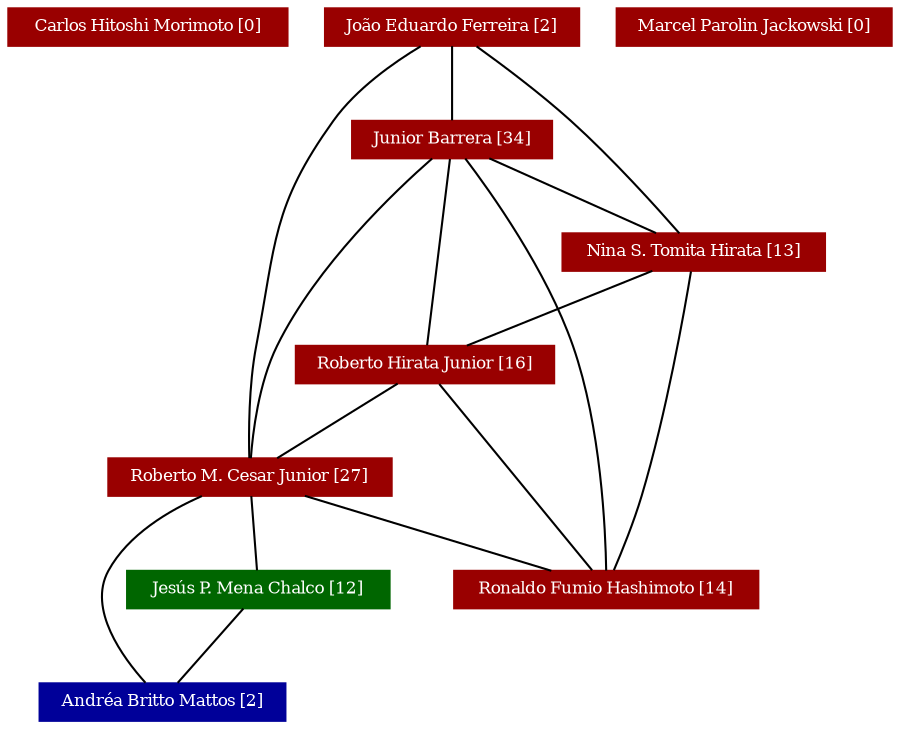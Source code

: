strict graph grafo1 {
	graph [bb="0,0,454,342", id=grafo1, overlap=False];
	node [label="\N", fontsize=8, shape=rectangle, style=filled];
	0 [label="Carlos Hitoshi Morimoto [0]", URL="http://lattes.cnpq.br/4575931307749163", color="#990000", fontcolor="#FFFFFF", height="0.25", pos="97,333", width="1.8611"];
	1 [label="João Eduardo Ferreira [2]", URL="http://lattes.cnpq.br/0131770792108992", color="#990000", fontcolor="#FFFFFF", height="0.25", pos="243,333", width="1.6944"];
	2 [label="Junior Barrera [34]", URL="http://lattes.cnpq.br/0362417828475021", color="#990000", fontcolor="#FFFFFF", height="0.25", pos="243,279", width="1.3333"];
	4 [label="Nina S. Tomita Hirata [13]", URL="http://lattes.cnpq.br/0644408634493034", color="#990000", fontcolor="#FFFFFF", height="0.25", pos="353,225", width="1.75"];
	6 [label="Roberto M. Cesar Junior [27]", URL="http://lattes.cnpq.br/2240951178648368", color="#990000", fontcolor="#FFFFFF", height="0.25", pos="144,117", width="1.8889"];
	9 [label="Andréa Britto Mattos [2]", URL="http://lattes.cnpq.br/2837012019824386", color="#000099", fontcolor="#FFFFFF", height="0.25", pos="108,9", width="1.6389"];
	8 [label="Jesús P. Mena Chalco [12]", URL="http://lattes.cnpq.br/4727357182510680", color="#006600", fontcolor="#FFFFFF", height="0.25", pos="63,63", width="1.75"];
	7 [label="Ronaldo Fumio Hashimoto [14]", URL="http://lattes.cnpq.br/9283304583756076", color="#990000", fontcolor="#FFFFFF", height="0.25", pos="294,63", width="2.0278"];
	5 [label="Roberto Hirata Junior [16]", URL="http://lattes.cnpq.br/1647118503085126", color="#990000", fontcolor="#FFFFFF", height="0.25", pos="224,171", width="1.7222"];
	3 [label="Marcel Parolin Jackowski [0]", URL="http://lattes.cnpq.br/0926213060635986", color="#990000", fontcolor="#FFFFFF", height="0.25", pos="388,333", width="1.8333"];
	1 -- 2 [pos="243,323.59 243,313.68 243,298.17 243,288.3"];
	1 -- 4 [pos="256.3,323.7 268.26,315.05 286.06,301.51 300,288 318.27,270.29 336.76,246.75 346.33,234.05"];
	1 -- 6 [pos="227.34,323.88 214.7,315.83 197.23,303.06 186,288 155.12,246.58 152.73,230.74 143,180 141.49,172.14 142.91,170 143,162 143.14,149.65\
 143.49,135.41 143.73,126.31"];
	6 -- 9 [pos="143.82,107.76 143.32,95.23 141.51,72.325 135,54 130.24,40.606 121.26,26.826 114.96,18.104"];
	6 -- 8 [pos="130.26,107.84 115.27,97.85 91.442,81.962 76.538,72.025"];
	6 -- 7 [pos="169.11,107.96 196.8,97.994 241.09,82.048 268.81,72.068"];
	4 -- 5 [pos="331.41,215.96 307.6,205.99 269.5,190.05 245.66,180.07"];
	4 -- 7 [pos="352.39,215.77 350.76,195.44 345.19,145.59 328,108 321.73,94.286 310.7,80.787 302.91,72.207"];
	2 -- 5 [pos="241.38,269.79 237.79,249.39 229.2,200.57 225.62,180.18"];
	2 -- 4 [pos="261.66,269.84 282.01,259.85 314.37,243.96 334.62,234.03"];
	2 -- 6 [pos="230.94,269.87 210.99,254.01 171.5,219.3 153,180 144.63,162.21 143.55,138.7 143.67,126.03"];
	2 -- 7 [pos="248.52,269.88 260.94,249.17 290.33,198.94 295,180 304.63,140.95 298.77,92.315 295.61,72.282"];
	5 -- 6 [pos="210.43,161.84 195.63,151.85 172.09,135.96 157.37,126.03"];
	5 -- 7 [pos="229.97,161.79 243.19,141.39 274.84,92.567 288.05,72.185"];
	8 -- 9 [pos="70.838,53.594 79.098,43.683 92.026,28.169 100.25,18.298"];
}
